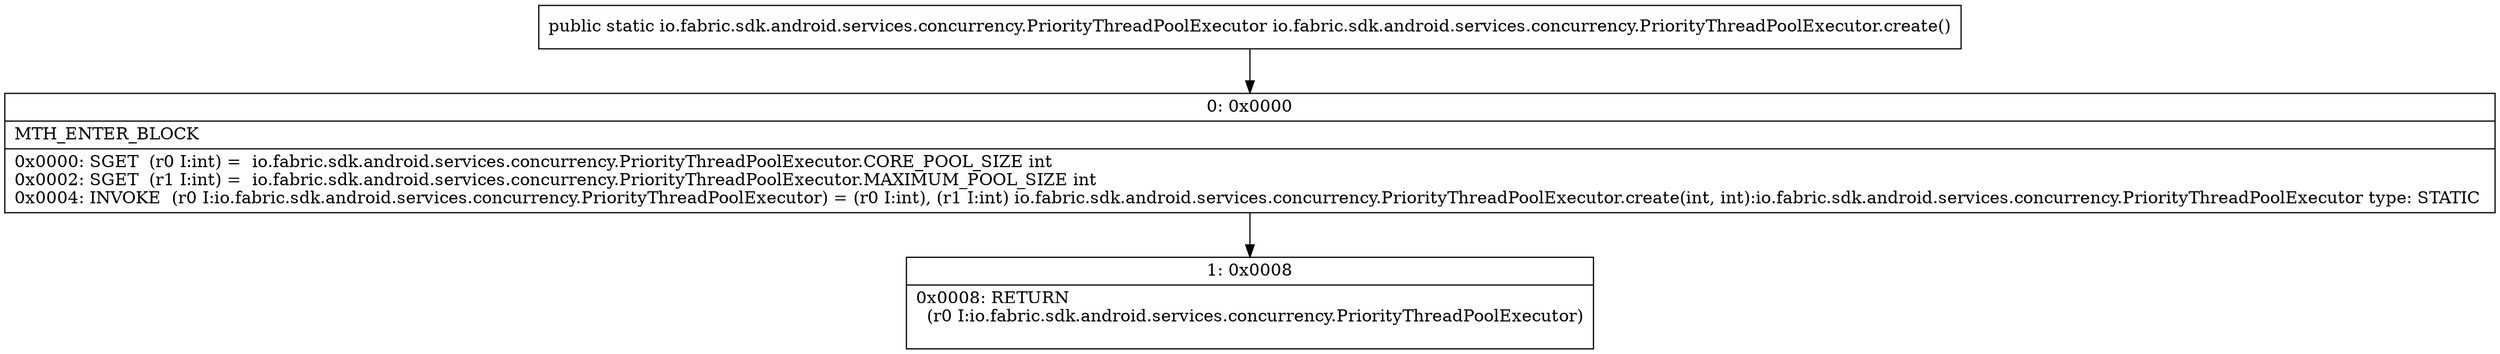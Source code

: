 digraph "CFG forio.fabric.sdk.android.services.concurrency.PriorityThreadPoolExecutor.create()Lio\/fabric\/sdk\/android\/services\/concurrency\/PriorityThreadPoolExecutor;" {
Node_0 [shape=record,label="{0\:\ 0x0000|MTH_ENTER_BLOCK\l|0x0000: SGET  (r0 I:int) =  io.fabric.sdk.android.services.concurrency.PriorityThreadPoolExecutor.CORE_POOL_SIZE int \l0x0002: SGET  (r1 I:int) =  io.fabric.sdk.android.services.concurrency.PriorityThreadPoolExecutor.MAXIMUM_POOL_SIZE int \l0x0004: INVOKE  (r0 I:io.fabric.sdk.android.services.concurrency.PriorityThreadPoolExecutor) = (r0 I:int), (r1 I:int) io.fabric.sdk.android.services.concurrency.PriorityThreadPoolExecutor.create(int, int):io.fabric.sdk.android.services.concurrency.PriorityThreadPoolExecutor type: STATIC \l}"];
Node_1 [shape=record,label="{1\:\ 0x0008|0x0008: RETURN  \l  (r0 I:io.fabric.sdk.android.services.concurrency.PriorityThreadPoolExecutor)\l \l}"];
MethodNode[shape=record,label="{public static io.fabric.sdk.android.services.concurrency.PriorityThreadPoolExecutor io.fabric.sdk.android.services.concurrency.PriorityThreadPoolExecutor.create() }"];
MethodNode -> Node_0;
Node_0 -> Node_1;
}

